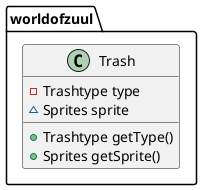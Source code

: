 @startuml
class worldofzuul.Trash {
- Trashtype type
~ Sprites sprite
+ Trashtype getType()
+ Sprites getSprite()
}
@enduml